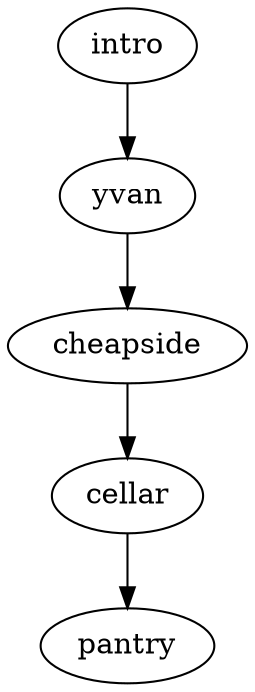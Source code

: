 #! /usr/bin/env -S /usr/bin/dot -Tps plot.dot -o plot.ps
digraph G {
  intro -> yvan -> cheapside;
  cheapside -> cellar -> pantry;
}